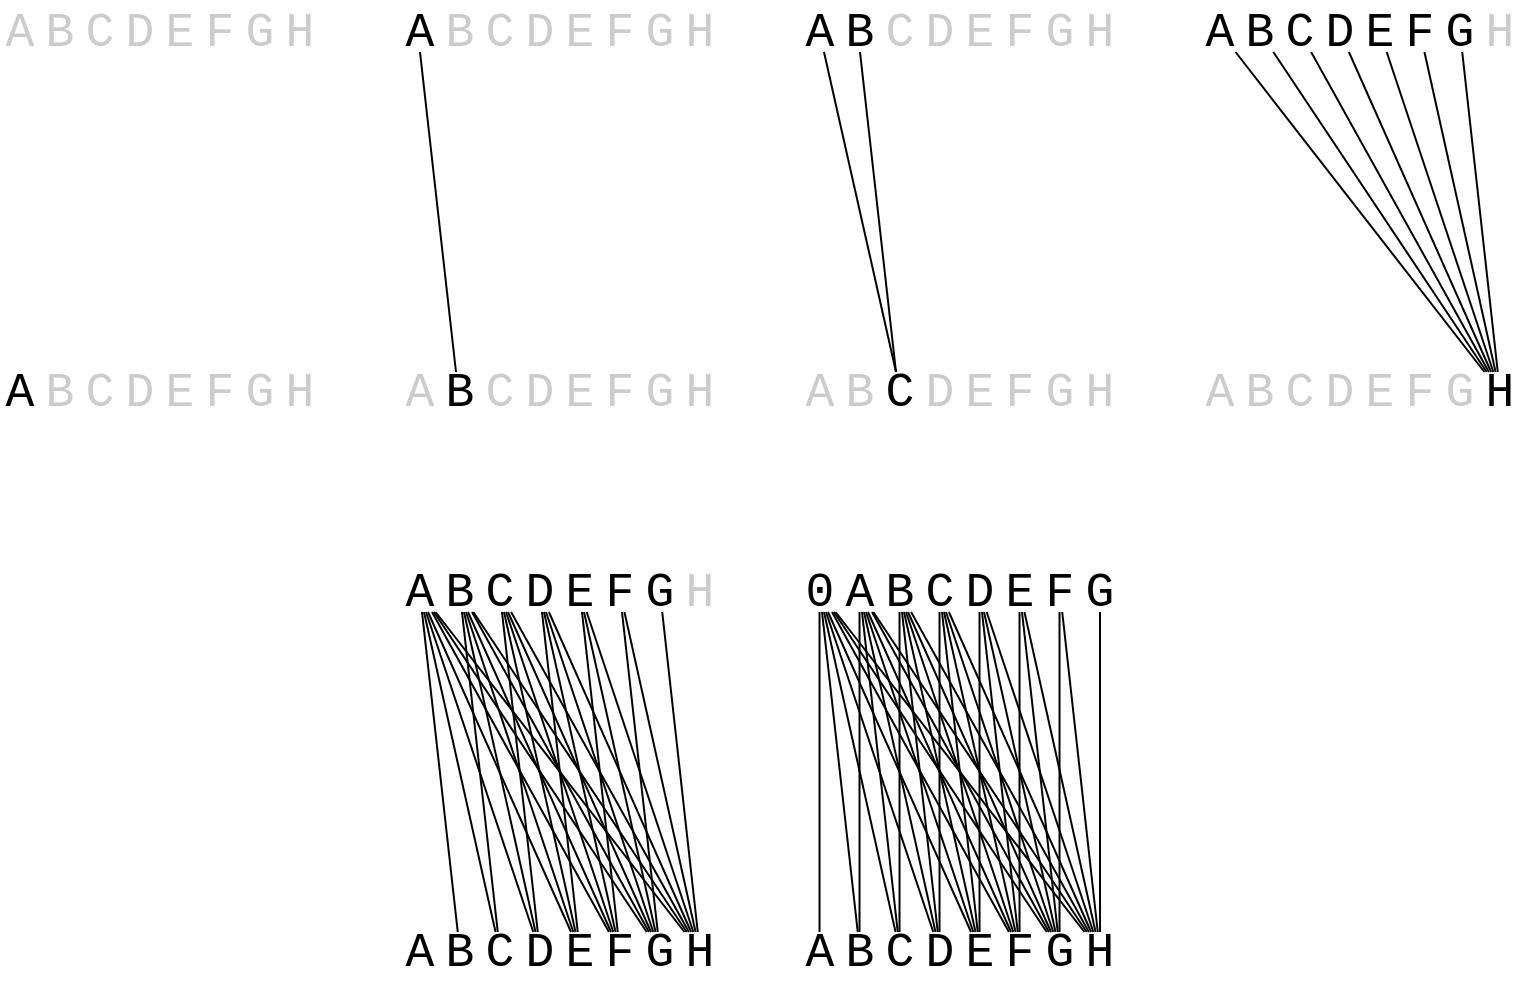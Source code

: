 <mxfile version="24.7.17">
  <diagram name="Page-1" id="Sy20OAdEgAqGfPOiga1-">
    <mxGraphModel dx="1434" dy="907" grid="1" gridSize="10" guides="1" tooltips="1" connect="1" arrows="1" fold="1" page="1" pageScale="1" pageWidth="1600" pageHeight="900" math="0" shadow="0">
      <root>
        <mxCell id="0" />
        <mxCell id="1" parent="0" />
        <mxCell id="b-crDoFuaYlc3iiSwqN1-9" value="" style="edgeStyle=none;orthogonalLoop=1;jettySize=auto;html=1;rounded=0;endArrow=none;endFill=0;fontSize=24;" parent="1" source="b-crDoFuaYlc3iiSwqN1-18" target="b-crDoFuaYlc3iiSwqN1-17" edge="1">
          <mxGeometry width="80" relative="1" as="geometry">
            <mxPoint x="460" y="480" as="sourcePoint" />
            <mxPoint x="440" y="440" as="targetPoint" />
            <Array as="points" />
          </mxGeometry>
        </mxCell>
        <mxCell id="b-crDoFuaYlc3iiSwqN1-10" value="" style="edgeStyle=none;orthogonalLoop=1;jettySize=auto;html=1;rounded=0;endArrow=none;endFill=0;fontSize=24;" parent="1" source="b-crDoFuaYlc3iiSwqN1-18" target="b-crDoFuaYlc3iiSwqN1-19" edge="1">
          <mxGeometry width="80" relative="1" as="geometry">
            <mxPoint x="460" y="480" as="sourcePoint" />
            <mxPoint x="420" y="440" as="targetPoint" />
            <Array as="points" />
          </mxGeometry>
        </mxCell>
        <mxCell id="b-crDoFuaYlc3iiSwqN1-11" value="" style="edgeStyle=none;orthogonalLoop=1;jettySize=auto;html=1;rounded=0;endArrow=none;endFill=0;fontSize=24;" parent="1" source="b-crDoFuaYlc3iiSwqN1-18" target="b-crDoFuaYlc3iiSwqN1-20" edge="1">
          <mxGeometry width="80" relative="1" as="geometry">
            <mxPoint x="460" y="480" as="sourcePoint" />
            <mxPoint x="400" y="440" as="targetPoint" />
            <Array as="points" />
          </mxGeometry>
        </mxCell>
        <mxCell id="b-crDoFuaYlc3iiSwqN1-12" value="" style="edgeStyle=none;orthogonalLoop=1;jettySize=auto;html=1;rounded=0;endArrow=none;endFill=0;fontSize=24;" parent="1" source="b-crDoFuaYlc3iiSwqN1-18" target="b-crDoFuaYlc3iiSwqN1-21" edge="1">
          <mxGeometry width="80" relative="1" as="geometry">
            <mxPoint x="460" y="480" as="sourcePoint" />
            <mxPoint x="380" y="440" as="targetPoint" />
            <Array as="points" />
          </mxGeometry>
        </mxCell>
        <mxCell id="b-crDoFuaYlc3iiSwqN1-13" value="" style="edgeStyle=none;orthogonalLoop=1;jettySize=auto;html=1;rounded=0;endArrow=none;endFill=0;fontSize=24;" parent="1" source="b-crDoFuaYlc3iiSwqN1-18" target="b-crDoFuaYlc3iiSwqN1-22" edge="1">
          <mxGeometry width="80" relative="1" as="geometry">
            <mxPoint x="460" y="480" as="sourcePoint" />
            <mxPoint x="360" y="440" as="targetPoint" />
            <Array as="points" />
          </mxGeometry>
        </mxCell>
        <mxCell id="b-crDoFuaYlc3iiSwqN1-14" value="" style="edgeStyle=none;orthogonalLoop=1;jettySize=auto;html=1;rounded=0;endArrow=none;endFill=0;fontSize=24;" parent="1" source="b-crDoFuaYlc3iiSwqN1-18" target="b-crDoFuaYlc3iiSwqN1-23" edge="1">
          <mxGeometry width="80" relative="1" as="geometry">
            <mxPoint x="460" y="480" as="sourcePoint" />
            <mxPoint x="340" y="440" as="targetPoint" />
            <Array as="points" />
          </mxGeometry>
        </mxCell>
        <mxCell id="b-crDoFuaYlc3iiSwqN1-15" value="" style="edgeStyle=none;orthogonalLoop=1;jettySize=auto;html=1;rounded=0;endArrow=none;endFill=0;fontSize=24;" parent="1" source="b-crDoFuaYlc3iiSwqN1-18" target="b-crDoFuaYlc3iiSwqN1-24" edge="1">
          <mxGeometry width="80" relative="1" as="geometry">
            <mxPoint x="460" y="480" as="sourcePoint" />
            <mxPoint x="320" y="440" as="targetPoint" />
            <Array as="points" />
          </mxGeometry>
        </mxCell>
        <mxCell id="b-crDoFuaYlc3iiSwqN1-17" value="&lt;font style=&quot;font-size: 24px;&quot; face=&quot;Courier New&quot;&gt;G&lt;/font&gt;" style="text;strokeColor=none;align=center;fillColor=none;html=1;verticalAlign=middle;whiteSpace=wrap;rounded=0;fontSize=24;" parent="1" vertex="1">
          <mxGeometry x="440" y="380" width="20" height="20" as="geometry" />
        </mxCell>
        <mxCell id="b-crDoFuaYlc3iiSwqN1-18" value="&lt;font style=&quot;font-size: 24px;&quot; face=&quot;Courier New&quot;&gt;H&lt;/font&gt;" style="text;strokeColor=none;align=center;fillColor=none;html=1;verticalAlign=middle;whiteSpace=wrap;rounded=0;fontSize=24;" parent="1" vertex="1">
          <mxGeometry x="460" y="560" width="20" height="20" as="geometry" />
        </mxCell>
        <mxCell id="b-crDoFuaYlc3iiSwqN1-19" value="&lt;font style=&quot;font-size: 24px;&quot; face=&quot;Courier New&quot;&gt;F&lt;/font&gt;" style="text;strokeColor=none;align=center;fillColor=none;html=1;verticalAlign=middle;whiteSpace=wrap;rounded=0;fontSize=24;" parent="1" vertex="1">
          <mxGeometry x="420" y="380" width="20" height="20" as="geometry" />
        </mxCell>
        <mxCell id="b-crDoFuaYlc3iiSwqN1-20" value="&lt;font style=&quot;font-size: 24px;&quot; face=&quot;Courier New&quot;&gt;E&lt;/font&gt;" style="text;strokeColor=none;align=center;fillColor=none;html=1;verticalAlign=middle;whiteSpace=wrap;rounded=0;fontSize=24;" parent="1" vertex="1">
          <mxGeometry x="400" y="380" width="20" height="20" as="geometry" />
        </mxCell>
        <mxCell id="b-crDoFuaYlc3iiSwqN1-21" value="&lt;font style=&quot;font-size: 24px;&quot; face=&quot;Courier New&quot;&gt;D&lt;/font&gt;" style="text;strokeColor=none;align=center;fillColor=none;html=1;verticalAlign=middle;whiteSpace=wrap;rounded=0;fontSize=24;" parent="1" vertex="1">
          <mxGeometry x="380" y="380" width="20" height="20" as="geometry" />
        </mxCell>
        <mxCell id="b-crDoFuaYlc3iiSwqN1-22" value="&lt;font style=&quot;font-size: 24px;&quot; face=&quot;Courier New&quot;&gt;C&lt;/font&gt;" style="text;strokeColor=none;align=center;fillColor=none;html=1;verticalAlign=middle;whiteSpace=wrap;rounded=0;fontSize=24;" parent="1" vertex="1">
          <mxGeometry x="360" y="380" width="20" height="20" as="geometry" />
        </mxCell>
        <mxCell id="b-crDoFuaYlc3iiSwqN1-23" value="&lt;font style=&quot;font-size: 24px;&quot; face=&quot;Courier New&quot;&gt;B&lt;/font&gt;" style="text;strokeColor=none;align=center;fillColor=none;html=1;verticalAlign=middle;whiteSpace=wrap;rounded=0;fontSize=24;" parent="1" vertex="1">
          <mxGeometry x="340" y="380" width="20" height="20" as="geometry" />
        </mxCell>
        <mxCell id="b-crDoFuaYlc3iiSwqN1-24" value="&lt;font style=&quot;font-size: 24px;&quot; face=&quot;Courier New&quot;&gt;A&lt;/font&gt;" style="text;strokeColor=none;align=center;fillColor=none;html=1;verticalAlign=middle;whiteSpace=wrap;rounded=0;fontSize=24;" parent="1" vertex="1">
          <mxGeometry x="320" y="380" width="20" height="20" as="geometry" />
        </mxCell>
        <mxCell id="b-crDoFuaYlc3iiSwqN1-27" value="" style="edgeStyle=none;orthogonalLoop=1;jettySize=auto;html=1;rounded=0;endArrow=none;endFill=0;fontSize=24;" parent="1" source="b-crDoFuaYlc3iiSwqN1-35" edge="1">
          <mxGeometry width="80" relative="1" as="geometry">
            <mxPoint x="440" y="480" as="sourcePoint" />
            <mxPoint x="431" y="400" as="targetPoint" />
            <Array as="points" />
          </mxGeometry>
        </mxCell>
        <mxCell id="b-crDoFuaYlc3iiSwqN1-28" value="" style="edgeStyle=none;orthogonalLoop=1;jettySize=auto;html=1;rounded=0;endArrow=none;endFill=0;fontSize=24;" parent="1" source="b-crDoFuaYlc3iiSwqN1-35" edge="1">
          <mxGeometry width="80" relative="1" as="geometry">
            <mxPoint x="440" y="480" as="sourcePoint" />
            <mxPoint x="412" y="400" as="targetPoint" />
            <Array as="points" />
          </mxGeometry>
        </mxCell>
        <mxCell id="b-crDoFuaYlc3iiSwqN1-29" value="" style="edgeStyle=none;orthogonalLoop=1;jettySize=auto;html=1;rounded=0;endArrow=none;endFill=0;fontSize=24;" parent="1" source="b-crDoFuaYlc3iiSwqN1-35" edge="1">
          <mxGeometry width="80" relative="1" as="geometry">
            <mxPoint x="440" y="480" as="sourcePoint" />
            <mxPoint x="393" y="400" as="targetPoint" />
            <Array as="points" />
          </mxGeometry>
        </mxCell>
        <mxCell id="b-crDoFuaYlc3iiSwqN1-30" value="" style="edgeStyle=none;orthogonalLoop=1;jettySize=auto;html=1;rounded=0;endArrow=none;endFill=0;fontSize=24;" parent="1" source="b-crDoFuaYlc3iiSwqN1-35" edge="1">
          <mxGeometry width="80" relative="1" as="geometry">
            <mxPoint x="440" y="480" as="sourcePoint" />
            <mxPoint x="374" y="400" as="targetPoint" />
            <Array as="points" />
          </mxGeometry>
        </mxCell>
        <mxCell id="b-crDoFuaYlc3iiSwqN1-31" value="" style="edgeStyle=none;orthogonalLoop=1;jettySize=auto;html=1;rounded=0;endArrow=none;endFill=0;fontSize=24;" parent="1" source="b-crDoFuaYlc3iiSwqN1-35" edge="1">
          <mxGeometry width="80" relative="1" as="geometry">
            <mxPoint x="440" y="480" as="sourcePoint" />
            <mxPoint x="356" y="400" as="targetPoint" />
            <Array as="points" />
          </mxGeometry>
        </mxCell>
        <mxCell id="b-crDoFuaYlc3iiSwqN1-32" value="" style="edgeStyle=none;orthogonalLoop=1;jettySize=auto;html=1;rounded=0;endArrow=none;endFill=0;fontSize=24;" parent="1" source="b-crDoFuaYlc3iiSwqN1-35" edge="1">
          <mxGeometry width="80" relative="1" as="geometry">
            <mxPoint x="440" y="480" as="sourcePoint" />
            <mxPoint x="337" y="400" as="targetPoint" />
            <Array as="points" />
          </mxGeometry>
        </mxCell>
        <mxCell id="b-crDoFuaYlc3iiSwqN1-35" value="&lt;font style=&quot;font-size: 24px;&quot; face=&quot;Courier New&quot;&gt;G&lt;/font&gt;" style="text;strokeColor=none;align=center;fillColor=none;html=1;verticalAlign=middle;whiteSpace=wrap;rounded=0;fontSize=24;" parent="1" vertex="1">
          <mxGeometry x="440" y="560" width="20" height="20" as="geometry" />
        </mxCell>
        <mxCell id="b-crDoFuaYlc3iiSwqN1-36" value="" style="edgeStyle=none;orthogonalLoop=1;jettySize=auto;html=1;rounded=0;endArrow=none;endFill=0;fontSize=24;" parent="1" source="b-crDoFuaYlc3iiSwqN1-44" edge="1">
          <mxGeometry width="80" relative="1" as="geometry">
            <mxPoint x="420" y="480" as="sourcePoint" />
            <mxPoint x="411" y="400" as="targetPoint" />
            <Array as="points" />
          </mxGeometry>
        </mxCell>
        <mxCell id="b-crDoFuaYlc3iiSwqN1-37" value="" style="edgeStyle=none;orthogonalLoop=1;jettySize=auto;html=1;rounded=0;endArrow=none;endFill=0;fontSize=24;" parent="1" source="b-crDoFuaYlc3iiSwqN1-44" edge="1">
          <mxGeometry width="80" relative="1" as="geometry">
            <mxPoint x="420" y="480" as="sourcePoint" />
            <mxPoint x="392" y="400" as="targetPoint" />
            <Array as="points" />
          </mxGeometry>
        </mxCell>
        <mxCell id="b-crDoFuaYlc3iiSwqN1-38" value="" style="edgeStyle=none;orthogonalLoop=1;jettySize=auto;html=1;rounded=0;endArrow=none;endFill=0;fontSize=24;" parent="1" source="b-crDoFuaYlc3iiSwqN1-44" edge="1">
          <mxGeometry width="80" relative="1" as="geometry">
            <mxPoint x="420" y="480" as="sourcePoint" />
            <mxPoint x="373" y="400" as="targetPoint" />
            <Array as="points" />
          </mxGeometry>
        </mxCell>
        <mxCell id="b-crDoFuaYlc3iiSwqN1-39" value="" style="edgeStyle=none;orthogonalLoop=1;jettySize=auto;html=1;rounded=0;endArrow=none;endFill=0;fontSize=24;" parent="1" source="b-crDoFuaYlc3iiSwqN1-44" edge="1">
          <mxGeometry width="80" relative="1" as="geometry">
            <mxPoint x="420" y="480" as="sourcePoint" />
            <mxPoint x="354" y="400" as="targetPoint" />
            <Array as="points" />
          </mxGeometry>
        </mxCell>
        <mxCell id="b-crDoFuaYlc3iiSwqN1-40" value="" style="edgeStyle=none;orthogonalLoop=1;jettySize=auto;html=1;rounded=0;endArrow=none;endFill=0;fontSize=24;" parent="1" source="b-crDoFuaYlc3iiSwqN1-44" edge="1">
          <mxGeometry width="80" relative="1" as="geometry">
            <mxPoint x="420" y="480" as="sourcePoint" />
            <mxPoint x="336" y="400" as="targetPoint" />
            <Array as="points" />
          </mxGeometry>
        </mxCell>
        <mxCell id="b-crDoFuaYlc3iiSwqN1-44" value="&lt;font style=&quot;font-size: 24px;&quot; face=&quot;Courier New&quot;&gt;F&lt;/font&gt;" style="text;strokeColor=none;align=center;fillColor=none;html=1;verticalAlign=middle;whiteSpace=wrap;rounded=0;fontSize=24;" parent="1" vertex="1">
          <mxGeometry x="420" y="560" width="20" height="20" as="geometry" />
        </mxCell>
        <mxCell id="b-crDoFuaYlc3iiSwqN1-45" value="" style="edgeStyle=none;orthogonalLoop=1;jettySize=auto;html=1;rounded=0;endArrow=none;endFill=0;fontSize=24;" parent="1" source="b-crDoFuaYlc3iiSwqN1-53" edge="1">
          <mxGeometry width="80" relative="1" as="geometry">
            <mxPoint x="400" y="480" as="sourcePoint" />
            <mxPoint x="391" y="400" as="targetPoint" />
            <Array as="points" />
          </mxGeometry>
        </mxCell>
        <mxCell id="b-crDoFuaYlc3iiSwqN1-46" value="" style="edgeStyle=none;orthogonalLoop=1;jettySize=auto;html=1;rounded=0;endArrow=none;endFill=0;fontSize=24;" parent="1" source="b-crDoFuaYlc3iiSwqN1-53" edge="1">
          <mxGeometry width="80" relative="1" as="geometry">
            <mxPoint x="400" y="480" as="sourcePoint" />
            <mxPoint x="372" y="400" as="targetPoint" />
            <Array as="points" />
          </mxGeometry>
        </mxCell>
        <mxCell id="b-crDoFuaYlc3iiSwqN1-47" value="" style="edgeStyle=none;orthogonalLoop=1;jettySize=auto;html=1;rounded=0;endArrow=none;endFill=0;fontSize=24;" parent="1" source="b-crDoFuaYlc3iiSwqN1-53" edge="1">
          <mxGeometry width="80" relative="1" as="geometry">
            <mxPoint x="400" y="480" as="sourcePoint" />
            <mxPoint x="353" y="400" as="targetPoint" />
            <Array as="points" />
          </mxGeometry>
        </mxCell>
        <mxCell id="b-crDoFuaYlc3iiSwqN1-48" value="" style="edgeStyle=none;orthogonalLoop=1;jettySize=auto;html=1;rounded=0;endArrow=none;endFill=0;fontSize=24;" parent="1" source="b-crDoFuaYlc3iiSwqN1-53" edge="1">
          <mxGeometry width="80" relative="1" as="geometry">
            <mxPoint x="400" y="480" as="sourcePoint" />
            <mxPoint x="334" y="400" as="targetPoint" />
            <Array as="points" />
          </mxGeometry>
        </mxCell>
        <mxCell id="b-crDoFuaYlc3iiSwqN1-53" value="&lt;font style=&quot;font-size: 24px;&quot; face=&quot;Courier New&quot;&gt;E&lt;/font&gt;" style="text;strokeColor=none;align=center;fillColor=none;html=1;verticalAlign=middle;whiteSpace=wrap;rounded=0;fontSize=24;" parent="1" vertex="1">
          <mxGeometry x="400" y="560" width="20" height="20" as="geometry" />
        </mxCell>
        <mxCell id="b-crDoFuaYlc3iiSwqN1-54" value="&lt;font face=&quot;Courier New&quot; style=&quot;font-size: 24px;&quot;&gt;H&lt;/font&gt;" style="text;strokeColor=none;align=center;fillColor=none;html=1;verticalAlign=middle;whiteSpace=wrap;rounded=0;fontSize=24;fontColor=#CCCCCC;" parent="1" vertex="1">
          <mxGeometry x="460" y="380" width="20" height="20" as="geometry" />
        </mxCell>
        <mxCell id="b-crDoFuaYlc3iiSwqN1-56" value="" style="edgeStyle=none;orthogonalLoop=1;jettySize=auto;html=1;rounded=0;endArrow=none;endFill=0;fontSize=24;" parent="1" source="b-crDoFuaYlc3iiSwqN1-64" edge="1">
          <mxGeometry width="80" relative="1" as="geometry">
            <mxPoint x="380" y="480" as="sourcePoint" />
            <mxPoint x="371" y="400" as="targetPoint" />
            <Array as="points" />
          </mxGeometry>
        </mxCell>
        <mxCell id="b-crDoFuaYlc3iiSwqN1-57" value="" style="edgeStyle=none;orthogonalLoop=1;jettySize=auto;html=1;rounded=0;endArrow=none;endFill=0;fontSize=24;" parent="1" source="b-crDoFuaYlc3iiSwqN1-64" edge="1">
          <mxGeometry width="80" relative="1" as="geometry">
            <mxPoint x="380" y="480" as="sourcePoint" />
            <mxPoint x="352" y="400" as="targetPoint" />
            <Array as="points" />
          </mxGeometry>
        </mxCell>
        <mxCell id="b-crDoFuaYlc3iiSwqN1-58" value="" style="edgeStyle=none;orthogonalLoop=1;jettySize=auto;html=1;rounded=0;endArrow=none;endFill=0;fontSize=24;" parent="1" source="b-crDoFuaYlc3iiSwqN1-64" edge="1">
          <mxGeometry width="80" relative="1" as="geometry">
            <mxPoint x="380" y="480" as="sourcePoint" />
            <mxPoint x="333" y="400" as="targetPoint" />
            <Array as="points" />
          </mxGeometry>
        </mxCell>
        <mxCell id="b-crDoFuaYlc3iiSwqN1-64" value="&lt;font style=&quot;font-size: 24px;&quot; face=&quot;Courier New&quot;&gt;D&lt;/font&gt;" style="text;strokeColor=none;align=center;fillColor=none;html=1;verticalAlign=middle;whiteSpace=wrap;rounded=0;fontSize=24;" parent="1" vertex="1">
          <mxGeometry x="380" y="560" width="20" height="20" as="geometry" />
        </mxCell>
        <mxCell id="b-crDoFuaYlc3iiSwqN1-65" value="" style="edgeStyle=none;orthogonalLoop=1;jettySize=auto;html=1;rounded=0;endArrow=none;endFill=0;fontSize=24;" parent="1" source="b-crDoFuaYlc3iiSwqN1-73" edge="1">
          <mxGeometry width="80" relative="1" as="geometry">
            <mxPoint x="360" y="480" as="sourcePoint" />
            <mxPoint x="351" y="400" as="targetPoint" />
            <Array as="points" />
          </mxGeometry>
        </mxCell>
        <mxCell id="b-crDoFuaYlc3iiSwqN1-66" value="" style="edgeStyle=none;orthogonalLoop=1;jettySize=auto;html=1;rounded=0;endArrow=none;endFill=0;fontSize=24;" parent="1" source="b-crDoFuaYlc3iiSwqN1-73" edge="1">
          <mxGeometry width="80" relative="1" as="geometry">
            <mxPoint x="360" y="480" as="sourcePoint" />
            <mxPoint x="332" y="400" as="targetPoint" />
            <Array as="points" />
          </mxGeometry>
        </mxCell>
        <mxCell id="b-crDoFuaYlc3iiSwqN1-73" value="&lt;font style=&quot;font-size: 24px;&quot; face=&quot;Courier New&quot;&gt;C&lt;/font&gt;" style="text;strokeColor=none;align=center;fillColor=none;html=1;verticalAlign=middle;whiteSpace=wrap;rounded=0;fontSize=24;" parent="1" vertex="1">
          <mxGeometry x="360" y="560" width="20" height="20" as="geometry" />
        </mxCell>
        <mxCell id="b-crDoFuaYlc3iiSwqN1-74" value="" style="edgeStyle=none;orthogonalLoop=1;jettySize=auto;html=1;rounded=0;endArrow=none;endFill=0;fontSize=24;" parent="1" source="b-crDoFuaYlc3iiSwqN1-82" edge="1">
          <mxGeometry width="80" relative="1" as="geometry">
            <mxPoint x="340" y="480" as="sourcePoint" />
            <mxPoint x="331" y="400" as="targetPoint" />
            <Array as="points" />
          </mxGeometry>
        </mxCell>
        <mxCell id="b-crDoFuaYlc3iiSwqN1-82" value="&lt;font style=&quot;font-size: 24px;&quot; face=&quot;Courier New&quot;&gt;B&lt;/font&gt;" style="text;strokeColor=none;align=center;fillColor=none;html=1;verticalAlign=middle;whiteSpace=wrap;rounded=0;fontSize=24;" parent="1" vertex="1">
          <mxGeometry x="340" y="560" width="20" height="20" as="geometry" />
        </mxCell>
        <mxCell id="b-crDoFuaYlc3iiSwqN1-91" value="&lt;font style=&quot;font-size: 24px;&quot; face=&quot;Courier New&quot;&gt;A&lt;/font&gt;" style="text;strokeColor=none;align=center;fillColor=none;html=1;verticalAlign=middle;whiteSpace=wrap;rounded=0;fontSize=24;" parent="1" vertex="1">
          <mxGeometry x="320" y="560" width="20" height="20" as="geometry" />
        </mxCell>
        <mxCell id="b-crDoFuaYlc3iiSwqN1-100" value="&lt;font style=&quot;font-size: 24px;&quot; face=&quot;Courier New&quot;&gt;G&lt;/font&gt;" style="text;strokeColor=none;align=center;fillColor=none;html=1;verticalAlign=middle;whiteSpace=wrap;rounded=0;fontSize=24;fontColor=#CCCCCC;" parent="1" vertex="1">
          <mxGeometry x="240" y="100" width="20" height="20" as="geometry" />
        </mxCell>
        <mxCell id="b-crDoFuaYlc3iiSwqN1-101" value="&lt;font style=&quot;font-size: 24px;&quot; face=&quot;Courier New&quot;&gt;H&lt;/font&gt;" style="text;strokeColor=none;align=center;fillColor=none;html=1;verticalAlign=middle;whiteSpace=wrap;rounded=0;fontSize=24;fontColor=#CCCCCC;" parent="1" vertex="1">
          <mxGeometry x="260" y="280" width="20" height="20" as="geometry" />
        </mxCell>
        <mxCell id="b-crDoFuaYlc3iiSwqN1-102" value="&lt;font style=&quot;font-size: 24px;&quot; face=&quot;Courier New&quot;&gt;F&lt;/font&gt;" style="text;strokeColor=none;align=center;fillColor=none;html=1;verticalAlign=middle;whiteSpace=wrap;rounded=0;fontSize=24;fontColor=#CCCCCC;" parent="1" vertex="1">
          <mxGeometry x="220" y="100" width="20" height="20" as="geometry" />
        </mxCell>
        <mxCell id="b-crDoFuaYlc3iiSwqN1-103" value="&lt;font style=&quot;font-size: 24px;&quot; face=&quot;Courier New&quot;&gt;E&lt;/font&gt;" style="text;strokeColor=none;align=center;fillColor=none;html=1;verticalAlign=middle;whiteSpace=wrap;rounded=0;fontSize=24;fontColor=#CCCCCC;" parent="1" vertex="1">
          <mxGeometry x="200" y="100" width="20" height="20" as="geometry" />
        </mxCell>
        <mxCell id="b-crDoFuaYlc3iiSwqN1-104" value="&lt;font style=&quot;font-size: 24px;&quot; face=&quot;Courier New&quot;&gt;D&lt;/font&gt;" style="text;strokeColor=none;align=center;fillColor=none;html=1;verticalAlign=middle;whiteSpace=wrap;rounded=0;fontSize=24;fontColor=#CCCCCC;" parent="1" vertex="1">
          <mxGeometry x="180" y="100" width="20" height="20" as="geometry" />
        </mxCell>
        <mxCell id="b-crDoFuaYlc3iiSwqN1-105" value="&lt;font style=&quot;font-size: 24px;&quot; face=&quot;Courier New&quot;&gt;C&lt;/font&gt;" style="text;strokeColor=none;align=center;fillColor=none;html=1;verticalAlign=middle;whiteSpace=wrap;rounded=0;fontSize=24;fontColor=#CCCCCC;" parent="1" vertex="1">
          <mxGeometry x="160" y="100" width="20" height="20" as="geometry" />
        </mxCell>
        <mxCell id="b-crDoFuaYlc3iiSwqN1-106" value="&lt;font style=&quot;font-size: 24px;&quot; face=&quot;Courier New&quot;&gt;B&lt;/font&gt;" style="text;strokeColor=none;align=center;fillColor=none;html=1;verticalAlign=middle;whiteSpace=wrap;rounded=0;fontSize=24;fontColor=#CCCCCC;" parent="1" vertex="1">
          <mxGeometry x="140" y="100" width="20" height="20" as="geometry" />
        </mxCell>
        <mxCell id="b-crDoFuaYlc3iiSwqN1-107" value="&lt;font style=&quot;font-size: 24px;&quot; face=&quot;Courier New&quot;&gt;A&lt;/font&gt;" style="text;strokeColor=none;align=center;fillColor=none;html=1;verticalAlign=middle;whiteSpace=wrap;rounded=0;fontSize=24;fontColor=#CCCCCC;" parent="1" vertex="1">
          <mxGeometry x="120" y="100" width="20" height="20" as="geometry" />
        </mxCell>
        <mxCell id="b-crDoFuaYlc3iiSwqN1-114" value="&lt;font face=&quot;Courier New&quot; style=&quot;font-size: 24px;&quot;&gt;G&lt;/font&gt;" style="text;strokeColor=none;align=center;fillColor=none;html=1;verticalAlign=middle;whiteSpace=wrap;rounded=0;fontSize=24;fontColor=#CCCCCC;" parent="1" vertex="1">
          <mxGeometry x="240" y="280" width="20" height="20" as="geometry" />
        </mxCell>
        <mxCell id="b-crDoFuaYlc3iiSwqN1-120" value="&lt;font face=&quot;Courier New&quot; style=&quot;font-size: 24px;&quot;&gt;F&lt;/font&gt;" style="text;strokeColor=none;align=center;fillColor=none;html=1;verticalAlign=middle;whiteSpace=wrap;rounded=0;fontSize=24;fontColor=#CCCCCC;" parent="1" vertex="1">
          <mxGeometry x="220" y="280" width="20" height="20" as="geometry" />
        </mxCell>
        <mxCell id="b-crDoFuaYlc3iiSwqN1-125" value="&lt;font face=&quot;Courier New&quot; style=&quot;font-size: 24px;&quot;&gt;E&lt;/font&gt;" style="text;strokeColor=none;align=center;fillColor=none;html=1;verticalAlign=middle;whiteSpace=wrap;rounded=0;fontSize=24;fontColor=#CCCCCC;" parent="1" vertex="1">
          <mxGeometry x="200" y="280" width="20" height="20" as="geometry" />
        </mxCell>
        <mxCell id="b-crDoFuaYlc3iiSwqN1-126" value="&lt;font face=&quot;Courier New&quot; style=&quot;font-size: 24px;&quot;&gt;H&lt;/font&gt;" style="text;strokeColor=none;align=center;fillColor=none;html=1;verticalAlign=middle;whiteSpace=wrap;rounded=0;fontSize=24;fontColor=#CCCCCC;" parent="1" vertex="1">
          <mxGeometry x="260" y="100" width="20" height="20" as="geometry" />
        </mxCell>
        <mxCell id="b-crDoFuaYlc3iiSwqN1-130" value="&lt;font face=&quot;Courier New&quot; style=&quot;font-size: 24px;&quot;&gt;D&lt;/font&gt;" style="text;strokeColor=none;align=center;fillColor=none;html=1;verticalAlign=middle;whiteSpace=wrap;rounded=0;fontSize=24;fontColor=#CCCCCC;" parent="1" vertex="1">
          <mxGeometry x="180" y="280" width="20" height="20" as="geometry" />
        </mxCell>
        <mxCell id="b-crDoFuaYlc3iiSwqN1-133" value="&lt;font face=&quot;Courier New&quot; style=&quot;font-size: 24px;&quot;&gt;C&lt;/font&gt;" style="text;strokeColor=none;align=center;fillColor=none;html=1;verticalAlign=middle;whiteSpace=wrap;rounded=0;fontSize=24;fontColor=#CCCCCC;" parent="1" vertex="1">
          <mxGeometry x="160" y="280" width="20" height="20" as="geometry" />
        </mxCell>
        <mxCell id="b-crDoFuaYlc3iiSwqN1-135" value="&lt;font face=&quot;Courier New&quot; style=&quot;font-size: 24px;&quot;&gt;B&lt;/font&gt;" style="text;strokeColor=none;align=center;fillColor=none;html=1;verticalAlign=middle;whiteSpace=wrap;rounded=0;fontSize=24;fontColor=#CCCCCC;" parent="1" vertex="1">
          <mxGeometry x="140" y="280" width="20" height="20" as="geometry" />
        </mxCell>
        <mxCell id="b-crDoFuaYlc3iiSwqN1-136" value="&lt;font style=&quot;font-size: 24px;&quot; face=&quot;Courier New&quot;&gt;A&lt;/font&gt;" style="text;strokeColor=none;align=center;fillColor=none;html=1;verticalAlign=middle;whiteSpace=wrap;rounded=0;fontSize=24;fontColor=default;" parent="1" vertex="1">
          <mxGeometry x="120" y="280" width="20" height="20" as="geometry" />
        </mxCell>
        <mxCell id="b-crDoFuaYlc3iiSwqN1-137" value="" style="edgeStyle=none;orthogonalLoop=1;jettySize=auto;html=1;rounded=0;endArrow=none;endFill=0;fontSize=24;" parent="1" source="b-crDoFuaYlc3iiSwqN1-145" target="b-crDoFuaYlc3iiSwqN1-144" edge="1">
          <mxGeometry width="80" relative="1" as="geometry">
            <mxPoint x="860" y="200" as="sourcePoint" />
            <mxPoint x="840" y="160" as="targetPoint" />
            <Array as="points" />
          </mxGeometry>
        </mxCell>
        <mxCell id="b-crDoFuaYlc3iiSwqN1-138" value="" style="edgeStyle=none;orthogonalLoop=1;jettySize=auto;html=1;rounded=0;endArrow=none;endFill=0;fontSize=24;" parent="1" source="b-crDoFuaYlc3iiSwqN1-145" target="b-crDoFuaYlc3iiSwqN1-146" edge="1">
          <mxGeometry width="80" relative="1" as="geometry">
            <mxPoint x="860" y="200" as="sourcePoint" />
            <mxPoint x="820" y="160" as="targetPoint" />
            <Array as="points" />
          </mxGeometry>
        </mxCell>
        <mxCell id="b-crDoFuaYlc3iiSwqN1-139" value="" style="edgeStyle=none;orthogonalLoop=1;jettySize=auto;html=1;rounded=0;endArrow=none;endFill=0;fontSize=24;" parent="1" source="b-crDoFuaYlc3iiSwqN1-145" target="b-crDoFuaYlc3iiSwqN1-147" edge="1">
          <mxGeometry width="80" relative="1" as="geometry">
            <mxPoint x="860" y="200" as="sourcePoint" />
            <mxPoint x="800" y="160" as="targetPoint" />
            <Array as="points" />
          </mxGeometry>
        </mxCell>
        <mxCell id="b-crDoFuaYlc3iiSwqN1-140" value="" style="edgeStyle=none;orthogonalLoop=1;jettySize=auto;html=1;rounded=0;endArrow=none;endFill=0;fontSize=24;" parent="1" source="b-crDoFuaYlc3iiSwqN1-145" target="b-crDoFuaYlc3iiSwqN1-148" edge="1">
          <mxGeometry width="80" relative="1" as="geometry">
            <mxPoint x="860" y="200" as="sourcePoint" />
            <mxPoint x="780" y="160" as="targetPoint" />
            <Array as="points" />
          </mxGeometry>
        </mxCell>
        <mxCell id="b-crDoFuaYlc3iiSwqN1-141" value="" style="edgeStyle=none;orthogonalLoop=1;jettySize=auto;html=1;rounded=0;endArrow=none;endFill=0;fontSize=24;" parent="1" source="b-crDoFuaYlc3iiSwqN1-145" target="b-crDoFuaYlc3iiSwqN1-149" edge="1">
          <mxGeometry width="80" relative="1" as="geometry">
            <mxPoint x="860" y="200" as="sourcePoint" />
            <mxPoint x="760" y="160" as="targetPoint" />
            <Array as="points" />
          </mxGeometry>
        </mxCell>
        <mxCell id="b-crDoFuaYlc3iiSwqN1-142" value="" style="edgeStyle=none;orthogonalLoop=1;jettySize=auto;html=1;rounded=0;endArrow=none;endFill=0;fontSize=24;" parent="1" source="b-crDoFuaYlc3iiSwqN1-145" target="b-crDoFuaYlc3iiSwqN1-150" edge="1">
          <mxGeometry width="80" relative="1" as="geometry">
            <mxPoint x="860" y="200" as="sourcePoint" />
            <mxPoint x="740" y="160" as="targetPoint" />
            <Array as="points" />
          </mxGeometry>
        </mxCell>
        <mxCell id="b-crDoFuaYlc3iiSwqN1-143" value="" style="edgeStyle=none;orthogonalLoop=1;jettySize=auto;html=1;rounded=0;endArrow=none;endFill=0;fontSize=24;" parent="1" source="b-crDoFuaYlc3iiSwqN1-145" target="b-crDoFuaYlc3iiSwqN1-151" edge="1">
          <mxGeometry width="80" relative="1" as="geometry">
            <mxPoint x="860" y="200" as="sourcePoint" />
            <mxPoint x="720" y="160" as="targetPoint" />
            <Array as="points" />
          </mxGeometry>
        </mxCell>
        <mxCell id="b-crDoFuaYlc3iiSwqN1-144" value="&lt;font style=&quot;font-size: 24px;&quot; face=&quot;Courier New&quot;&gt;G&lt;/font&gt;" style="text;strokeColor=none;align=center;fillColor=none;html=1;verticalAlign=middle;whiteSpace=wrap;rounded=0;fontSize=24;" parent="1" vertex="1">
          <mxGeometry x="840" y="100" width="20" height="20" as="geometry" />
        </mxCell>
        <mxCell id="b-crDoFuaYlc3iiSwqN1-145" value="&lt;font style=&quot;font-size: 24px;&quot; face=&quot;Courier New&quot;&gt;H&lt;/font&gt;" style="text;strokeColor=none;align=center;fillColor=none;html=1;verticalAlign=middle;whiteSpace=wrap;rounded=0;fontSize=24;" parent="1" vertex="1">
          <mxGeometry x="860" y="280" width="20" height="20" as="geometry" />
        </mxCell>
        <mxCell id="b-crDoFuaYlc3iiSwqN1-146" value="&lt;font style=&quot;font-size: 24px;&quot; face=&quot;Courier New&quot;&gt;F&lt;/font&gt;" style="text;strokeColor=none;align=center;fillColor=none;html=1;verticalAlign=middle;whiteSpace=wrap;rounded=0;fontSize=24;" parent="1" vertex="1">
          <mxGeometry x="820" y="100" width="20" height="20" as="geometry" />
        </mxCell>
        <mxCell id="b-crDoFuaYlc3iiSwqN1-147" value="&lt;font style=&quot;font-size: 24px;&quot; face=&quot;Courier New&quot;&gt;E&lt;/font&gt;" style="text;strokeColor=none;align=center;fillColor=none;html=1;verticalAlign=middle;whiteSpace=wrap;rounded=0;fontSize=24;" parent="1" vertex="1">
          <mxGeometry x="800" y="100" width="20" height="20" as="geometry" />
        </mxCell>
        <mxCell id="b-crDoFuaYlc3iiSwqN1-148" value="&lt;font style=&quot;font-size: 24px;&quot; face=&quot;Courier New&quot;&gt;D&lt;/font&gt;" style="text;strokeColor=none;align=center;fillColor=none;html=1;verticalAlign=middle;whiteSpace=wrap;rounded=0;fontSize=24;" parent="1" vertex="1">
          <mxGeometry x="780" y="100" width="20" height="20" as="geometry" />
        </mxCell>
        <mxCell id="b-crDoFuaYlc3iiSwqN1-149" value="&lt;font style=&quot;font-size: 24px;&quot; face=&quot;Courier New&quot;&gt;C&lt;/font&gt;" style="text;strokeColor=none;align=center;fillColor=none;html=1;verticalAlign=middle;whiteSpace=wrap;rounded=0;fontSize=24;" parent="1" vertex="1">
          <mxGeometry x="760" y="100" width="20" height="20" as="geometry" />
        </mxCell>
        <mxCell id="b-crDoFuaYlc3iiSwqN1-150" value="&lt;font style=&quot;font-size: 24px;&quot; face=&quot;Courier New&quot;&gt;B&lt;/font&gt;" style="text;strokeColor=none;align=center;fillColor=none;html=1;verticalAlign=middle;whiteSpace=wrap;rounded=0;fontSize=24;" parent="1" vertex="1">
          <mxGeometry x="740" y="100" width="20" height="20" as="geometry" />
        </mxCell>
        <mxCell id="b-crDoFuaYlc3iiSwqN1-151" value="&lt;font style=&quot;font-size: 24px;&quot; face=&quot;Courier New&quot;&gt;A&lt;/font&gt;" style="text;strokeColor=none;align=center;fillColor=none;html=1;verticalAlign=middle;whiteSpace=wrap;rounded=0;fontSize=24;" parent="1" vertex="1">
          <mxGeometry x="720" y="100" width="20" height="20" as="geometry" />
        </mxCell>
        <mxCell id="b-crDoFuaYlc3iiSwqN1-152" value="&lt;font face=&quot;Courier New&quot; style=&quot;font-size: 24px;&quot;&gt;G&lt;/font&gt;" style="text;strokeColor=none;align=center;fillColor=none;html=1;verticalAlign=middle;whiteSpace=wrap;rounded=0;fontSize=24;fontColor=#CCCCCC;" parent="1" vertex="1">
          <mxGeometry x="840" y="280" width="20" height="20" as="geometry" />
        </mxCell>
        <mxCell id="b-crDoFuaYlc3iiSwqN1-153" value="&lt;font face=&quot;Courier New&quot; style=&quot;font-size: 24px;&quot;&gt;F&lt;/font&gt;" style="text;strokeColor=none;align=center;fillColor=none;html=1;verticalAlign=middle;whiteSpace=wrap;rounded=0;fontSize=24;fontColor=#CCCCCC;" parent="1" vertex="1">
          <mxGeometry x="820" y="280" width="20" height="20" as="geometry" />
        </mxCell>
        <mxCell id="b-crDoFuaYlc3iiSwqN1-154" value="&lt;font face=&quot;Courier New&quot; style=&quot;font-size: 24px;&quot;&gt;E&lt;/font&gt;" style="text;strokeColor=none;align=center;fillColor=none;html=1;verticalAlign=middle;whiteSpace=wrap;rounded=0;fontSize=24;fontColor=#CCCCCC;" parent="1" vertex="1">
          <mxGeometry x="800" y="280" width="20" height="20" as="geometry" />
        </mxCell>
        <mxCell id="b-crDoFuaYlc3iiSwqN1-155" value="&lt;font face=&quot;Courier New&quot; style=&quot;font-size: 24px;&quot;&gt;H&lt;/font&gt;" style="text;strokeColor=none;align=center;fillColor=none;html=1;verticalAlign=middle;whiteSpace=wrap;rounded=0;fontSize=24;fontColor=#CCCCCC;" parent="1" vertex="1">
          <mxGeometry x="860" y="100" width="20" height="20" as="geometry" />
        </mxCell>
        <mxCell id="b-crDoFuaYlc3iiSwqN1-156" value="&lt;font face=&quot;Courier New&quot; style=&quot;font-size: 24px;&quot;&gt;D&lt;/font&gt;" style="text;strokeColor=none;align=center;fillColor=none;html=1;verticalAlign=middle;whiteSpace=wrap;rounded=0;fontSize=24;fontColor=#CCCCCC;" parent="1" vertex="1">
          <mxGeometry x="780" y="280" width="20" height="20" as="geometry" />
        </mxCell>
        <mxCell id="b-crDoFuaYlc3iiSwqN1-157" value="&lt;font face=&quot;Courier New&quot; style=&quot;font-size: 24px;&quot;&gt;C&lt;/font&gt;" style="text;strokeColor=none;align=center;fillColor=none;html=1;verticalAlign=middle;whiteSpace=wrap;rounded=0;fontSize=24;fontColor=#CCCCCC;" parent="1" vertex="1">
          <mxGeometry x="760" y="280" width="20" height="20" as="geometry" />
        </mxCell>
        <mxCell id="b-crDoFuaYlc3iiSwqN1-158" value="&lt;font face=&quot;Courier New&quot; style=&quot;font-size: 24px;&quot;&gt;B&lt;/font&gt;" style="text;strokeColor=none;align=center;fillColor=none;html=1;verticalAlign=middle;whiteSpace=wrap;rounded=0;fontSize=24;fontColor=#CCCCCC;" parent="1" vertex="1">
          <mxGeometry x="740" y="280" width="20" height="20" as="geometry" />
        </mxCell>
        <mxCell id="b-crDoFuaYlc3iiSwqN1-159" value="&lt;font face=&quot;Courier New&quot; style=&quot;font-size: 24px;&quot;&gt;A&lt;/font&gt;" style="text;strokeColor=none;align=center;fillColor=none;html=1;verticalAlign=middle;whiteSpace=wrap;rounded=0;fontSize=24;fontColor=#CCCCCC;" parent="1" vertex="1">
          <mxGeometry x="720" y="280" width="20" height="20" as="geometry" />
        </mxCell>
        <mxCell id="b-crDoFuaYlc3iiSwqN1-167" value="&lt;font face=&quot;Courier New&quot; style=&quot;font-size: 24px;&quot;&gt;G&lt;/font&gt;" style="text;strokeColor=none;align=center;fillColor=none;html=1;verticalAlign=middle;whiteSpace=wrap;rounded=0;fontSize=24;fontColor=#CCCCCC;" parent="1" vertex="1">
          <mxGeometry x="440" y="100" width="20" height="20" as="geometry" />
        </mxCell>
        <mxCell id="b-crDoFuaYlc3iiSwqN1-168" value="&lt;font face=&quot;Courier New&quot; style=&quot;font-size: 24px;&quot;&gt;H&lt;/font&gt;" style="text;strokeColor=none;align=center;fillColor=none;html=1;verticalAlign=middle;whiteSpace=wrap;rounded=0;fontSize=24;fontColor=#CCCCCC;" parent="1" vertex="1">
          <mxGeometry x="460" y="280" width="20" height="20" as="geometry" />
        </mxCell>
        <mxCell id="b-crDoFuaYlc3iiSwqN1-169" value="&lt;font face=&quot;Courier New&quot; style=&quot;font-size: 24px;&quot;&gt;F&lt;/font&gt;" style="text;strokeColor=none;align=center;fillColor=none;html=1;verticalAlign=middle;whiteSpace=wrap;rounded=0;fontSize=24;fontColor=#CCCCCC;" parent="1" vertex="1">
          <mxGeometry x="420" y="100" width="20" height="20" as="geometry" />
        </mxCell>
        <mxCell id="b-crDoFuaYlc3iiSwqN1-170" value="&lt;font face=&quot;Courier New&quot; style=&quot;font-size: 24px;&quot;&gt;E&lt;/font&gt;" style="text;strokeColor=none;align=center;fillColor=none;html=1;verticalAlign=middle;whiteSpace=wrap;rounded=0;fontSize=24;fontColor=#CCCCCC;" parent="1" vertex="1">
          <mxGeometry x="400" y="100" width="20" height="20" as="geometry" />
        </mxCell>
        <mxCell id="b-crDoFuaYlc3iiSwqN1-171" value="&lt;font face=&quot;Courier New&quot; style=&quot;font-size: 24px;&quot;&gt;D&lt;/font&gt;" style="text;strokeColor=none;align=center;fillColor=none;html=1;verticalAlign=middle;whiteSpace=wrap;rounded=0;fontSize=24;fontColor=#CCCCCC;" parent="1" vertex="1">
          <mxGeometry x="380" y="100" width="20" height="20" as="geometry" />
        </mxCell>
        <mxCell id="b-crDoFuaYlc3iiSwqN1-172" value="&lt;font face=&quot;Courier New&quot; style=&quot;font-size: 24px;&quot;&gt;C&lt;/font&gt;" style="text;strokeColor=none;align=center;fillColor=none;html=1;verticalAlign=middle;whiteSpace=wrap;rounded=0;fontSize=24;fontColor=#CCCCCC;" parent="1" vertex="1">
          <mxGeometry x="360" y="100" width="20" height="20" as="geometry" />
        </mxCell>
        <mxCell id="b-crDoFuaYlc3iiSwqN1-173" value="&lt;font face=&quot;Courier New&quot; style=&quot;font-size: 24px;&quot;&gt;B&lt;/font&gt;" style="text;strokeColor=none;align=center;fillColor=none;html=1;verticalAlign=middle;whiteSpace=wrap;rounded=0;fontSize=24;fontColor=#CCCCCC;" parent="1" vertex="1">
          <mxGeometry x="340" y="100" width="20" height="20" as="geometry" />
        </mxCell>
        <mxCell id="b-crDoFuaYlc3iiSwqN1-174" value="&lt;font style=&quot;font-size: 24px;&quot; face=&quot;Courier New&quot;&gt;A&lt;/font&gt;" style="text;strokeColor=none;align=center;fillColor=none;html=1;verticalAlign=middle;whiteSpace=wrap;rounded=0;fontSize=24;" parent="1" vertex="1">
          <mxGeometry x="320" y="100" width="20" height="20" as="geometry" />
        </mxCell>
        <mxCell id="b-crDoFuaYlc3iiSwqN1-175" value="&lt;font face=&quot;Courier New&quot; style=&quot;font-size: 24px;&quot;&gt;G&lt;/font&gt;" style="text;strokeColor=none;align=center;fillColor=none;html=1;verticalAlign=middle;whiteSpace=wrap;rounded=0;fontSize=24;fontColor=#CCCCCC;" parent="1" vertex="1">
          <mxGeometry x="440" y="280" width="20" height="20" as="geometry" />
        </mxCell>
        <mxCell id="b-crDoFuaYlc3iiSwqN1-176" value="&lt;font face=&quot;Courier New&quot; style=&quot;font-size: 24px;&quot;&gt;F&lt;/font&gt;" style="text;strokeColor=none;align=center;fillColor=none;html=1;verticalAlign=middle;whiteSpace=wrap;rounded=0;fontSize=24;fontColor=#CCCCCC;" parent="1" vertex="1">
          <mxGeometry x="420" y="280" width="20" height="20" as="geometry" />
        </mxCell>
        <mxCell id="b-crDoFuaYlc3iiSwqN1-177" value="&lt;font face=&quot;Courier New&quot; style=&quot;font-size: 24px;&quot;&gt;E&lt;/font&gt;" style="text;strokeColor=none;align=center;fillColor=none;html=1;verticalAlign=middle;whiteSpace=wrap;rounded=0;fontSize=24;fontColor=#CCCCCC;" parent="1" vertex="1">
          <mxGeometry x="400" y="280" width="20" height="20" as="geometry" />
        </mxCell>
        <mxCell id="b-crDoFuaYlc3iiSwqN1-178" value="&lt;font style=&quot;font-size: 24px;&quot; face=&quot;Courier New&quot;&gt;H&lt;/font&gt;" style="text;strokeColor=none;align=center;fillColor=none;html=1;verticalAlign=middle;whiteSpace=wrap;rounded=0;fontSize=24;fontColor=#CCCCCC;" parent="1" vertex="1">
          <mxGeometry x="460" y="100" width="20" height="20" as="geometry" />
        </mxCell>
        <mxCell id="b-crDoFuaYlc3iiSwqN1-179" value="&lt;font face=&quot;Courier New&quot; style=&quot;font-size: 24px;&quot;&gt;D&lt;/font&gt;" style="text;strokeColor=none;align=center;fillColor=none;html=1;verticalAlign=middle;whiteSpace=wrap;rounded=0;fontSize=24;fontColor=#CCCCCC;" parent="1" vertex="1">
          <mxGeometry x="380" y="280" width="20" height="20" as="geometry" />
        </mxCell>
        <mxCell id="b-crDoFuaYlc3iiSwqN1-180" value="&lt;font face=&quot;Courier New&quot; style=&quot;font-size: 24px;&quot;&gt;C&lt;/font&gt;" style="text;strokeColor=none;align=center;fillColor=none;html=1;verticalAlign=middle;whiteSpace=wrap;rounded=0;fontSize=24;fontColor=#CCCCCC;" parent="1" vertex="1">
          <mxGeometry x="360" y="280" width="20" height="20" as="geometry" />
        </mxCell>
        <mxCell id="b-crDoFuaYlc3iiSwqN1-181" value="&lt;font style=&quot;font-size: 24px;&quot; face=&quot;Courier New&quot;&gt;B&lt;/font&gt;" style="text;strokeColor=none;align=center;fillColor=none;html=1;verticalAlign=middle;whiteSpace=wrap;rounded=0;fontSize=24;fontColor=#000000;" parent="1" vertex="1">
          <mxGeometry x="340" y="280" width="20" height="20" as="geometry" />
        </mxCell>
        <mxCell id="b-crDoFuaYlc3iiSwqN1-182" value="&lt;font face=&quot;Courier New&quot; style=&quot;font-size: 24px;&quot;&gt;A&lt;/font&gt;" style="text;strokeColor=none;align=center;fillColor=none;html=1;verticalAlign=middle;whiteSpace=wrap;rounded=0;fontSize=24;fontColor=#CCCCCC;" parent="1" vertex="1">
          <mxGeometry x="320" y="280" width="20" height="20" as="geometry" />
        </mxCell>
        <mxCell id="b-crDoFuaYlc3iiSwqN1-184" value="" style="edgeStyle=none;orthogonalLoop=1;jettySize=auto;html=1;rounded=0;endArrow=none;endFill=0;fontSize=24;" parent="1" edge="1">
          <mxGeometry width="80" relative="1" as="geometry">
            <mxPoint x="348" y="280" as="sourcePoint" />
            <mxPoint x="330" y="120" as="targetPoint" />
            <Array as="points" />
          </mxGeometry>
        </mxCell>
        <mxCell id="b-crDoFuaYlc3iiSwqN1-208" value="&lt;font face=&quot;Courier New&quot; style=&quot;font-size: 24px;&quot;&gt;G&lt;/font&gt;" style="text;strokeColor=none;align=center;fillColor=none;html=1;verticalAlign=middle;whiteSpace=wrap;rounded=0;fontSize=24;fontColor=#CCCCCC;" parent="1" vertex="1">
          <mxGeometry x="640" y="100" width="20" height="20" as="geometry" />
        </mxCell>
        <mxCell id="b-crDoFuaYlc3iiSwqN1-209" value="&lt;font face=&quot;Courier New&quot; style=&quot;font-size: 24px;&quot;&gt;H&lt;/font&gt;" style="text;strokeColor=none;align=center;fillColor=none;html=1;verticalAlign=middle;whiteSpace=wrap;rounded=0;fontSize=24;fontColor=#CCCCCC;" parent="1" vertex="1">
          <mxGeometry x="660" y="280" width="20" height="20" as="geometry" />
        </mxCell>
        <mxCell id="b-crDoFuaYlc3iiSwqN1-210" value="&lt;font face=&quot;Courier New&quot; style=&quot;font-size: 24px;&quot;&gt;F&lt;/font&gt;" style="text;strokeColor=none;align=center;fillColor=none;html=1;verticalAlign=middle;whiteSpace=wrap;rounded=0;fontSize=24;fontColor=#CCCCCC;" parent="1" vertex="1">
          <mxGeometry x="620" y="100" width="20" height="20" as="geometry" />
        </mxCell>
        <mxCell id="b-crDoFuaYlc3iiSwqN1-211" value="&lt;font face=&quot;Courier New&quot; style=&quot;font-size: 24px;&quot;&gt;E&lt;/font&gt;" style="text;strokeColor=none;align=center;fillColor=none;html=1;verticalAlign=middle;whiteSpace=wrap;rounded=0;fontSize=24;fontColor=#CCCCCC;" parent="1" vertex="1">
          <mxGeometry x="600" y="100" width="20" height="20" as="geometry" />
        </mxCell>
        <mxCell id="b-crDoFuaYlc3iiSwqN1-212" value="&lt;font face=&quot;Courier New&quot; style=&quot;font-size: 24px;&quot;&gt;D&lt;/font&gt;" style="text;strokeColor=none;align=center;fillColor=none;html=1;verticalAlign=middle;whiteSpace=wrap;rounded=0;fontSize=24;fontColor=#CCCCCC;" parent="1" vertex="1">
          <mxGeometry x="580" y="100" width="20" height="20" as="geometry" />
        </mxCell>
        <mxCell id="b-crDoFuaYlc3iiSwqN1-213" value="&lt;font face=&quot;Courier New&quot; style=&quot;font-size: 24px;&quot;&gt;C&lt;/font&gt;" style="text;strokeColor=none;align=center;fillColor=none;html=1;verticalAlign=middle;whiteSpace=wrap;rounded=0;fontSize=24;fontColor=#CCCCCC;" parent="1" vertex="1">
          <mxGeometry x="560" y="100" width="20" height="20" as="geometry" />
        </mxCell>
        <mxCell id="b-crDoFuaYlc3iiSwqN1-214" value="&lt;font style=&quot;font-size: 24px;&quot; face=&quot;Courier New&quot;&gt;B&lt;/font&gt;" style="text;strokeColor=none;align=center;fillColor=none;html=1;verticalAlign=middle;whiteSpace=wrap;rounded=0;fontSize=24;fontColor=#000000;" parent="1" vertex="1">
          <mxGeometry x="540" y="100" width="20" height="20" as="geometry" />
        </mxCell>
        <mxCell id="b-crDoFuaYlc3iiSwqN1-215" value="&lt;font style=&quot;font-size: 24px;&quot; face=&quot;Courier New&quot;&gt;A&lt;/font&gt;" style="text;strokeColor=none;align=center;fillColor=none;html=1;verticalAlign=middle;whiteSpace=wrap;rounded=0;fontSize=24;" parent="1" vertex="1">
          <mxGeometry x="520" y="100" width="20" height="20" as="geometry" />
        </mxCell>
        <mxCell id="b-crDoFuaYlc3iiSwqN1-216" value="&lt;font face=&quot;Courier New&quot; style=&quot;font-size: 24px;&quot;&gt;G&lt;/font&gt;" style="text;strokeColor=none;align=center;fillColor=none;html=1;verticalAlign=middle;whiteSpace=wrap;rounded=0;fontSize=24;fontColor=#CCCCCC;" parent="1" vertex="1">
          <mxGeometry x="640" y="280" width="20" height="20" as="geometry" />
        </mxCell>
        <mxCell id="b-crDoFuaYlc3iiSwqN1-217" value="&lt;font face=&quot;Courier New&quot; style=&quot;font-size: 24px;&quot;&gt;F&lt;/font&gt;" style="text;strokeColor=none;align=center;fillColor=none;html=1;verticalAlign=middle;whiteSpace=wrap;rounded=0;fontSize=24;fontColor=#CCCCCC;" parent="1" vertex="1">
          <mxGeometry x="620" y="280" width="20" height="20" as="geometry" />
        </mxCell>
        <mxCell id="b-crDoFuaYlc3iiSwqN1-218" value="&lt;font face=&quot;Courier New&quot; style=&quot;font-size: 24px;&quot;&gt;E&lt;/font&gt;" style="text;strokeColor=none;align=center;fillColor=none;html=1;verticalAlign=middle;whiteSpace=wrap;rounded=0;fontSize=24;fontColor=#CCCCCC;" parent="1" vertex="1">
          <mxGeometry x="600" y="280" width="20" height="20" as="geometry" />
        </mxCell>
        <mxCell id="b-crDoFuaYlc3iiSwqN1-219" value="&lt;font style=&quot;font-size: 24px;&quot; face=&quot;Courier New&quot;&gt;H&lt;/font&gt;" style="text;strokeColor=none;align=center;fillColor=none;html=1;verticalAlign=middle;whiteSpace=wrap;rounded=0;fontSize=24;fontColor=#CCCCCC;" parent="1" vertex="1">
          <mxGeometry x="660" y="100" width="20" height="20" as="geometry" />
        </mxCell>
        <mxCell id="b-crDoFuaYlc3iiSwqN1-220" value="&lt;font face=&quot;Courier New&quot; style=&quot;font-size: 24px;&quot;&gt;D&lt;/font&gt;" style="text;strokeColor=none;align=center;fillColor=none;html=1;verticalAlign=middle;whiteSpace=wrap;rounded=0;fontSize=24;fontColor=#CCCCCC;" parent="1" vertex="1">
          <mxGeometry x="580" y="280" width="20" height="20" as="geometry" />
        </mxCell>
        <mxCell id="b-crDoFuaYlc3iiSwqN1-221" value="&lt;font style=&quot;font-size: 24px;&quot; face=&quot;Courier New&quot;&gt;C&lt;/font&gt;" style="text;strokeColor=none;align=center;fillColor=none;html=1;verticalAlign=middle;whiteSpace=wrap;rounded=0;fontSize=24;fontColor=#000000;" parent="1" vertex="1">
          <mxGeometry x="560" y="280" width="20" height="20" as="geometry" />
        </mxCell>
        <mxCell id="b-crDoFuaYlc3iiSwqN1-222" value="&lt;font face=&quot;Courier New&quot; style=&quot;font-size: 24px;&quot;&gt;B&lt;/font&gt;" style="text;strokeColor=none;align=center;fillColor=none;html=1;verticalAlign=middle;whiteSpace=wrap;rounded=0;fontSize=24;fontColor=#CCCCCC;" parent="1" vertex="1">
          <mxGeometry x="540" y="280" width="20" height="20" as="geometry" />
        </mxCell>
        <mxCell id="b-crDoFuaYlc3iiSwqN1-223" value="&lt;font face=&quot;Courier New&quot; style=&quot;font-size: 24px;&quot;&gt;A&lt;/font&gt;" style="text;strokeColor=none;align=center;fillColor=none;html=1;verticalAlign=middle;whiteSpace=wrap;rounded=0;fontSize=24;fontColor=#CCCCCC;" parent="1" vertex="1">
          <mxGeometry x="520" y="280" width="20" height="20" as="geometry" />
        </mxCell>
        <mxCell id="b-crDoFuaYlc3iiSwqN1-224" value="" style="edgeStyle=none;orthogonalLoop=1;jettySize=auto;html=1;rounded=0;endArrow=none;endFill=0;fontSize=24;" parent="1" edge="1">
          <mxGeometry width="80" relative="1" as="geometry">
            <mxPoint x="568" y="280" as="sourcePoint" />
            <mxPoint x="550" y="120" as="targetPoint" />
            <Array as="points" />
          </mxGeometry>
        </mxCell>
        <mxCell id="b-crDoFuaYlc3iiSwqN1-225" value="" style="edgeStyle=none;orthogonalLoop=1;jettySize=auto;html=1;rounded=0;endArrow=none;endFill=0;fontSize=24;" parent="1" edge="1">
          <mxGeometry width="80" relative="1" as="geometry">
            <mxPoint x="568" y="280" as="sourcePoint" />
            <mxPoint x="532" y="120" as="targetPoint" />
            <Array as="points" />
          </mxGeometry>
        </mxCell>
        <mxCell id="b-crDoFuaYlc3iiSwqN1-226" value="" style="edgeStyle=none;orthogonalLoop=1;jettySize=auto;html=1;rounded=0;endArrow=none;endFill=0;fontSize=24;" parent="1" source="b-crDoFuaYlc3iiSwqN1-234" edge="1">
          <mxGeometry width="80" relative="1" as="geometry">
            <mxPoint x="660" y="480" as="sourcePoint" />
            <mxPoint x="651.111" y="400" as="targetPoint" />
            <Array as="points" />
          </mxGeometry>
        </mxCell>
        <mxCell id="b-crDoFuaYlc3iiSwqN1-227" value="" style="edgeStyle=none;orthogonalLoop=1;jettySize=auto;html=1;rounded=0;endArrow=none;endFill=0;fontSize=24;" parent="1" source="b-crDoFuaYlc3iiSwqN1-234" edge="1">
          <mxGeometry width="80" relative="1" as="geometry">
            <mxPoint x="660" y="480" as="sourcePoint" />
            <mxPoint x="632.222" y="400" as="targetPoint" />
            <Array as="points" />
          </mxGeometry>
        </mxCell>
        <mxCell id="b-crDoFuaYlc3iiSwqN1-228" value="" style="edgeStyle=none;orthogonalLoop=1;jettySize=auto;html=1;rounded=0;endArrow=none;endFill=0;fontSize=24;" parent="1" source="b-crDoFuaYlc3iiSwqN1-234" edge="1">
          <mxGeometry width="80" relative="1" as="geometry">
            <mxPoint x="660" y="480" as="sourcePoint" />
            <mxPoint x="613.333" y="400" as="targetPoint" />
            <Array as="points" />
          </mxGeometry>
        </mxCell>
        <mxCell id="b-crDoFuaYlc3iiSwqN1-229" value="" style="edgeStyle=none;orthogonalLoop=1;jettySize=auto;html=1;rounded=0;endArrow=none;endFill=0;fontSize=24;" parent="1" source="b-crDoFuaYlc3iiSwqN1-234" edge="1">
          <mxGeometry width="80" relative="1" as="geometry">
            <mxPoint x="660" y="480" as="sourcePoint" />
            <mxPoint x="594.444" y="400" as="targetPoint" />
            <Array as="points" />
          </mxGeometry>
        </mxCell>
        <mxCell id="b-crDoFuaYlc3iiSwqN1-230" value="" style="edgeStyle=none;orthogonalLoop=1;jettySize=auto;html=1;rounded=0;endArrow=none;endFill=0;fontSize=24;" parent="1" source="b-crDoFuaYlc3iiSwqN1-234" edge="1">
          <mxGeometry width="80" relative="1" as="geometry">
            <mxPoint x="660" y="480" as="sourcePoint" />
            <mxPoint x="575.556" y="400" as="targetPoint" />
            <Array as="points" />
          </mxGeometry>
        </mxCell>
        <mxCell id="b-crDoFuaYlc3iiSwqN1-231" value="" style="edgeStyle=none;orthogonalLoop=1;jettySize=auto;html=1;rounded=0;endArrow=none;endFill=0;fontSize=24;" parent="1" source="b-crDoFuaYlc3iiSwqN1-234" edge="1">
          <mxGeometry width="80" relative="1" as="geometry">
            <mxPoint x="660" y="480" as="sourcePoint" />
            <mxPoint x="556.667" y="400" as="targetPoint" />
            <Array as="points" />
          </mxGeometry>
        </mxCell>
        <mxCell id="b-crDoFuaYlc3iiSwqN1-232" value="" style="edgeStyle=none;orthogonalLoop=1;jettySize=auto;html=1;rounded=0;endArrow=none;endFill=0;fontSize=24;" parent="1" source="b-crDoFuaYlc3iiSwqN1-234" edge="1">
          <mxGeometry width="80" relative="1" as="geometry">
            <mxPoint x="660" y="480" as="sourcePoint" />
            <mxPoint x="537.778" y="400" as="targetPoint" />
            <Array as="points" />
          </mxGeometry>
        </mxCell>
        <mxCell id="b-crDoFuaYlc3iiSwqN1-234" value="&lt;font style=&quot;font-size: 24px;&quot; face=&quot;Courier New&quot;&gt;H&lt;/font&gt;" style="text;strokeColor=none;align=center;fillColor=none;html=1;verticalAlign=middle;whiteSpace=wrap;rounded=0;fontSize=24;" parent="1" vertex="1">
          <mxGeometry x="660" y="560" width="20" height="20" as="geometry" />
        </mxCell>
        <mxCell id="b-crDoFuaYlc3iiSwqN1-241" value="" style="edgeStyle=none;orthogonalLoop=1;jettySize=auto;html=1;rounded=0;endArrow=none;endFill=0;fontSize=24;" parent="1" source="b-crDoFuaYlc3iiSwqN1-247" edge="1">
          <mxGeometry width="80" relative="1" as="geometry">
            <mxPoint x="640" y="480" as="sourcePoint" />
            <mxPoint x="631" y="400" as="targetPoint" />
            <Array as="points" />
          </mxGeometry>
        </mxCell>
        <mxCell id="b-crDoFuaYlc3iiSwqN1-242" value="" style="edgeStyle=none;orthogonalLoop=1;jettySize=auto;html=1;rounded=0;endArrow=none;endFill=0;fontSize=24;" parent="1" source="b-crDoFuaYlc3iiSwqN1-247" edge="1">
          <mxGeometry width="80" relative="1" as="geometry">
            <mxPoint x="640" y="480" as="sourcePoint" />
            <mxPoint x="612" y="400" as="targetPoint" />
            <Array as="points" />
          </mxGeometry>
        </mxCell>
        <mxCell id="b-crDoFuaYlc3iiSwqN1-243" value="" style="edgeStyle=none;orthogonalLoop=1;jettySize=auto;html=1;rounded=0;endArrow=none;endFill=0;fontSize=24;" parent="1" source="b-crDoFuaYlc3iiSwqN1-247" edge="1">
          <mxGeometry width="80" relative="1" as="geometry">
            <mxPoint x="640" y="480" as="sourcePoint" />
            <mxPoint x="593" y="400" as="targetPoint" />
            <Array as="points" />
          </mxGeometry>
        </mxCell>
        <mxCell id="b-crDoFuaYlc3iiSwqN1-244" value="" style="edgeStyle=none;orthogonalLoop=1;jettySize=auto;html=1;rounded=0;endArrow=none;endFill=0;fontSize=24;" parent="1" source="b-crDoFuaYlc3iiSwqN1-247" edge="1">
          <mxGeometry width="80" relative="1" as="geometry">
            <mxPoint x="640" y="480" as="sourcePoint" />
            <mxPoint x="574" y="400" as="targetPoint" />
            <Array as="points" />
          </mxGeometry>
        </mxCell>
        <mxCell id="b-crDoFuaYlc3iiSwqN1-245" value="" style="edgeStyle=none;orthogonalLoop=1;jettySize=auto;html=1;rounded=0;endArrow=none;endFill=0;fontSize=24;" parent="1" source="b-crDoFuaYlc3iiSwqN1-247" edge="1">
          <mxGeometry width="80" relative="1" as="geometry">
            <mxPoint x="640" y="480" as="sourcePoint" />
            <mxPoint x="556" y="400" as="targetPoint" />
            <Array as="points" />
          </mxGeometry>
        </mxCell>
        <mxCell id="b-crDoFuaYlc3iiSwqN1-246" value="" style="edgeStyle=none;orthogonalLoop=1;jettySize=auto;html=1;rounded=0;endArrow=none;endFill=0;fontSize=24;" parent="1" source="b-crDoFuaYlc3iiSwqN1-247" edge="1">
          <mxGeometry width="80" relative="1" as="geometry">
            <mxPoint x="640" y="480" as="sourcePoint" />
            <mxPoint x="537" y="400" as="targetPoint" />
            <Array as="points" />
          </mxGeometry>
        </mxCell>
        <mxCell id="b-crDoFuaYlc3iiSwqN1-247" value="&lt;font style=&quot;font-size: 24px;&quot; face=&quot;Courier New&quot;&gt;G&lt;/font&gt;" style="text;strokeColor=none;align=center;fillColor=none;html=1;verticalAlign=middle;whiteSpace=wrap;rounded=0;fontSize=24;" parent="1" vertex="1">
          <mxGeometry x="640" y="560" width="20" height="20" as="geometry" />
        </mxCell>
        <mxCell id="b-crDoFuaYlc3iiSwqN1-248" value="" style="edgeStyle=none;orthogonalLoop=1;jettySize=auto;html=1;rounded=0;endArrow=none;endFill=0;fontSize=24;" parent="1" source="b-crDoFuaYlc3iiSwqN1-253" edge="1">
          <mxGeometry width="80" relative="1" as="geometry">
            <mxPoint x="620" y="480" as="sourcePoint" />
            <mxPoint x="611" y="400" as="targetPoint" />
            <Array as="points" />
          </mxGeometry>
        </mxCell>
        <mxCell id="b-crDoFuaYlc3iiSwqN1-249" value="" style="edgeStyle=none;orthogonalLoop=1;jettySize=auto;html=1;rounded=0;endArrow=none;endFill=0;fontSize=24;" parent="1" source="b-crDoFuaYlc3iiSwqN1-253" edge="1">
          <mxGeometry width="80" relative="1" as="geometry">
            <mxPoint x="620" y="480" as="sourcePoint" />
            <mxPoint x="592" y="400" as="targetPoint" />
            <Array as="points" />
          </mxGeometry>
        </mxCell>
        <mxCell id="b-crDoFuaYlc3iiSwqN1-250" value="" style="edgeStyle=none;orthogonalLoop=1;jettySize=auto;html=1;rounded=0;endArrow=none;endFill=0;fontSize=24;" parent="1" source="b-crDoFuaYlc3iiSwqN1-253" edge="1">
          <mxGeometry width="80" relative="1" as="geometry">
            <mxPoint x="620" y="480" as="sourcePoint" />
            <mxPoint x="573" y="400" as="targetPoint" />
            <Array as="points" />
          </mxGeometry>
        </mxCell>
        <mxCell id="b-crDoFuaYlc3iiSwqN1-251" value="" style="edgeStyle=none;orthogonalLoop=1;jettySize=auto;html=1;rounded=0;endArrow=none;endFill=0;fontSize=24;" parent="1" source="b-crDoFuaYlc3iiSwqN1-253" edge="1">
          <mxGeometry width="80" relative="1" as="geometry">
            <mxPoint x="620" y="480" as="sourcePoint" />
            <mxPoint x="554" y="400" as="targetPoint" />
            <Array as="points" />
          </mxGeometry>
        </mxCell>
        <mxCell id="b-crDoFuaYlc3iiSwqN1-252" value="" style="edgeStyle=none;orthogonalLoop=1;jettySize=auto;html=1;rounded=0;endArrow=none;endFill=0;fontSize=24;" parent="1" source="b-crDoFuaYlc3iiSwqN1-253" edge="1">
          <mxGeometry width="80" relative="1" as="geometry">
            <mxPoint x="620" y="480" as="sourcePoint" />
            <mxPoint x="536" y="400" as="targetPoint" />
            <Array as="points" />
          </mxGeometry>
        </mxCell>
        <mxCell id="b-crDoFuaYlc3iiSwqN1-253" value="&lt;font style=&quot;font-size: 24px;&quot; face=&quot;Courier New&quot;&gt;F&lt;/font&gt;" style="text;strokeColor=none;align=center;fillColor=none;html=1;verticalAlign=middle;whiteSpace=wrap;rounded=0;fontSize=24;" parent="1" vertex="1">
          <mxGeometry x="620" y="560" width="20" height="20" as="geometry" />
        </mxCell>
        <mxCell id="b-crDoFuaYlc3iiSwqN1-254" value="" style="edgeStyle=none;orthogonalLoop=1;jettySize=auto;html=1;rounded=0;endArrow=none;endFill=0;fontSize=24;" parent="1" source="b-crDoFuaYlc3iiSwqN1-258" edge="1">
          <mxGeometry width="80" relative="1" as="geometry">
            <mxPoint x="600" y="480" as="sourcePoint" />
            <mxPoint x="591" y="400" as="targetPoint" />
            <Array as="points" />
          </mxGeometry>
        </mxCell>
        <mxCell id="b-crDoFuaYlc3iiSwqN1-255" value="" style="edgeStyle=none;orthogonalLoop=1;jettySize=auto;html=1;rounded=0;endArrow=none;endFill=0;fontSize=24;" parent="1" source="b-crDoFuaYlc3iiSwqN1-258" edge="1">
          <mxGeometry width="80" relative="1" as="geometry">
            <mxPoint x="600" y="480" as="sourcePoint" />
            <mxPoint x="572" y="400" as="targetPoint" />
            <Array as="points" />
          </mxGeometry>
        </mxCell>
        <mxCell id="b-crDoFuaYlc3iiSwqN1-256" value="" style="edgeStyle=none;orthogonalLoop=1;jettySize=auto;html=1;rounded=0;endArrow=none;endFill=0;fontSize=24;" parent="1" source="b-crDoFuaYlc3iiSwqN1-258" edge="1">
          <mxGeometry width="80" relative="1" as="geometry">
            <mxPoint x="600" y="480" as="sourcePoint" />
            <mxPoint x="553" y="400" as="targetPoint" />
            <Array as="points" />
          </mxGeometry>
        </mxCell>
        <mxCell id="b-crDoFuaYlc3iiSwqN1-257" value="" style="edgeStyle=none;orthogonalLoop=1;jettySize=auto;html=1;rounded=0;endArrow=none;endFill=0;fontSize=24;" parent="1" source="b-crDoFuaYlc3iiSwqN1-258" edge="1">
          <mxGeometry width="80" relative="1" as="geometry">
            <mxPoint x="600" y="480" as="sourcePoint" />
            <mxPoint x="534" y="400" as="targetPoint" />
            <Array as="points" />
          </mxGeometry>
        </mxCell>
        <mxCell id="b-crDoFuaYlc3iiSwqN1-258" value="&lt;font style=&quot;font-size: 24px;&quot; face=&quot;Courier New&quot;&gt;E&lt;/font&gt;" style="text;strokeColor=none;align=center;fillColor=none;html=1;verticalAlign=middle;whiteSpace=wrap;rounded=0;fontSize=24;" parent="1" vertex="1">
          <mxGeometry x="600" y="560" width="20" height="20" as="geometry" />
        </mxCell>
        <mxCell id="b-crDoFuaYlc3iiSwqN1-260" value="" style="edgeStyle=none;orthogonalLoop=1;jettySize=auto;html=1;rounded=0;endArrow=none;endFill=0;fontSize=24;" parent="1" source="b-crDoFuaYlc3iiSwqN1-263" edge="1">
          <mxGeometry width="80" relative="1" as="geometry">
            <mxPoint x="580" y="480" as="sourcePoint" />
            <mxPoint x="571" y="400" as="targetPoint" />
            <Array as="points" />
          </mxGeometry>
        </mxCell>
        <mxCell id="b-crDoFuaYlc3iiSwqN1-261" value="" style="edgeStyle=none;orthogonalLoop=1;jettySize=auto;html=1;rounded=0;endArrow=none;endFill=0;fontSize=24;" parent="1" source="b-crDoFuaYlc3iiSwqN1-263" edge="1">
          <mxGeometry width="80" relative="1" as="geometry">
            <mxPoint x="580" y="480" as="sourcePoint" />
            <mxPoint x="552" y="400" as="targetPoint" />
            <Array as="points" />
          </mxGeometry>
        </mxCell>
        <mxCell id="b-crDoFuaYlc3iiSwqN1-262" value="" style="edgeStyle=none;orthogonalLoop=1;jettySize=auto;html=1;rounded=0;endArrow=none;endFill=0;fontSize=24;" parent="1" source="b-crDoFuaYlc3iiSwqN1-263" edge="1">
          <mxGeometry width="80" relative="1" as="geometry">
            <mxPoint x="580" y="480" as="sourcePoint" />
            <mxPoint x="533" y="400" as="targetPoint" />
            <Array as="points" />
          </mxGeometry>
        </mxCell>
        <mxCell id="b-crDoFuaYlc3iiSwqN1-263" value="&lt;font style=&quot;font-size: 24px;&quot; face=&quot;Courier New&quot;&gt;D&lt;/font&gt;" style="text;strokeColor=none;align=center;fillColor=none;html=1;verticalAlign=middle;whiteSpace=wrap;rounded=0;fontSize=24;" parent="1" vertex="1">
          <mxGeometry x="580" y="560" width="20" height="20" as="geometry" />
        </mxCell>
        <mxCell id="b-crDoFuaYlc3iiSwqN1-264" value="" style="edgeStyle=none;orthogonalLoop=1;jettySize=auto;html=1;rounded=0;endArrow=none;endFill=0;fontSize=24;" parent="1" source="b-crDoFuaYlc3iiSwqN1-266" edge="1">
          <mxGeometry width="80" relative="1" as="geometry">
            <mxPoint x="560" y="480" as="sourcePoint" />
            <mxPoint x="551" y="400" as="targetPoint" />
            <Array as="points" />
          </mxGeometry>
        </mxCell>
        <mxCell id="b-crDoFuaYlc3iiSwqN1-265" value="" style="edgeStyle=none;orthogonalLoop=1;jettySize=auto;html=1;rounded=0;endArrow=none;endFill=0;fontSize=24;" parent="1" source="b-crDoFuaYlc3iiSwqN1-266" edge="1">
          <mxGeometry width="80" relative="1" as="geometry">
            <mxPoint x="560" y="480" as="sourcePoint" />
            <mxPoint x="532" y="400" as="targetPoint" />
            <Array as="points" />
          </mxGeometry>
        </mxCell>
        <mxCell id="b-crDoFuaYlc3iiSwqN1-266" value="&lt;font style=&quot;font-size: 24px;&quot; face=&quot;Courier New&quot;&gt;C&lt;/font&gt;" style="text;strokeColor=none;align=center;fillColor=none;html=1;verticalAlign=middle;whiteSpace=wrap;rounded=0;fontSize=24;" parent="1" vertex="1">
          <mxGeometry x="560" y="560" width="20" height="20" as="geometry" />
        </mxCell>
        <mxCell id="b-crDoFuaYlc3iiSwqN1-267" value="" style="edgeStyle=none;orthogonalLoop=1;jettySize=auto;html=1;rounded=0;endArrow=none;endFill=0;fontSize=24;" parent="1" source="b-crDoFuaYlc3iiSwqN1-268" edge="1">
          <mxGeometry width="80" relative="1" as="geometry">
            <mxPoint x="540" y="480" as="sourcePoint" />
            <mxPoint x="531" y="400" as="targetPoint" />
            <Array as="points" />
          </mxGeometry>
        </mxCell>
        <mxCell id="b-crDoFuaYlc3iiSwqN1-268" value="&lt;font style=&quot;font-size: 24px;&quot; face=&quot;Courier New&quot;&gt;B&lt;/font&gt;" style="text;strokeColor=none;align=center;fillColor=none;html=1;verticalAlign=middle;whiteSpace=wrap;rounded=0;fontSize=24;" parent="1" vertex="1">
          <mxGeometry x="540" y="560" width="20" height="20" as="geometry" />
        </mxCell>
        <mxCell id="b-crDoFuaYlc3iiSwqN1-269" value="&lt;font style=&quot;font-size: 24px;&quot; face=&quot;Courier New&quot;&gt;A&lt;/font&gt;" style="text;strokeColor=none;align=center;fillColor=none;html=1;verticalAlign=middle;whiteSpace=wrap;rounded=0;fontSize=24;" parent="1" vertex="1">
          <mxGeometry x="520" y="560" width="20" height="20" as="geometry" />
        </mxCell>
        <mxCell id="b-crDoFuaYlc3iiSwqN1-270" value="&lt;font style=&quot;font-size: 24px;&quot; face=&quot;Courier New&quot;&gt;0&lt;/font&gt;" style="text;strokeColor=none;align=center;fillColor=none;html=1;verticalAlign=middle;whiteSpace=wrap;rounded=0;fontSize=24;" parent="1" vertex="1">
          <mxGeometry x="520" y="380" width="20" height="20" as="geometry" />
        </mxCell>
        <mxCell id="b-crDoFuaYlc3iiSwqN1-271" value="&lt;font style=&quot;font-size: 24px;&quot; face=&quot;Courier New&quot;&gt;G&lt;/font&gt;" style="text;strokeColor=none;align=center;fillColor=none;html=1;verticalAlign=middle;whiteSpace=wrap;rounded=0;fontSize=24;" parent="1" vertex="1">
          <mxGeometry x="660" y="380" width="20" height="20" as="geometry" />
        </mxCell>
        <mxCell id="b-crDoFuaYlc3iiSwqN1-272" value="&lt;font style=&quot;font-size: 24px;&quot; face=&quot;Courier New&quot;&gt;F&lt;/font&gt;" style="text;strokeColor=none;align=center;fillColor=none;html=1;verticalAlign=middle;whiteSpace=wrap;rounded=0;fontSize=24;" parent="1" vertex="1">
          <mxGeometry x="640" y="380" width="20" height="20" as="geometry" />
        </mxCell>
        <mxCell id="b-crDoFuaYlc3iiSwqN1-273" value="&lt;font style=&quot;font-size: 24px;&quot; face=&quot;Courier New&quot;&gt;E&lt;/font&gt;" style="text;strokeColor=none;align=center;fillColor=none;html=1;verticalAlign=middle;whiteSpace=wrap;rounded=0;fontSize=24;" parent="1" vertex="1">
          <mxGeometry x="620" y="380" width="20" height="20" as="geometry" />
        </mxCell>
        <mxCell id="b-crDoFuaYlc3iiSwqN1-274" value="&lt;font style=&quot;font-size: 24px;&quot; face=&quot;Courier New&quot;&gt;D&lt;/font&gt;" style="text;strokeColor=none;align=center;fillColor=none;html=1;verticalAlign=middle;whiteSpace=wrap;rounded=0;fontSize=24;" parent="1" vertex="1">
          <mxGeometry x="600" y="380" width="20" height="20" as="geometry" />
        </mxCell>
        <mxCell id="b-crDoFuaYlc3iiSwqN1-275" value="&lt;font style=&quot;font-size: 24px;&quot; face=&quot;Courier New&quot;&gt;C&lt;/font&gt;" style="text;strokeColor=none;align=center;fillColor=none;html=1;verticalAlign=middle;whiteSpace=wrap;rounded=0;fontSize=24;" parent="1" vertex="1">
          <mxGeometry x="580" y="380" width="20" height="20" as="geometry" />
        </mxCell>
        <mxCell id="b-crDoFuaYlc3iiSwqN1-276" value="&lt;font style=&quot;font-size: 24px;&quot; face=&quot;Courier New&quot;&gt;B&lt;/font&gt;" style="text;strokeColor=none;align=center;fillColor=none;html=1;verticalAlign=middle;whiteSpace=wrap;rounded=0;fontSize=24;" parent="1" vertex="1">
          <mxGeometry x="560" y="380" width="20" height="20" as="geometry" />
        </mxCell>
        <mxCell id="b-crDoFuaYlc3iiSwqN1-277" value="&lt;font style=&quot;font-size: 24px;&quot; face=&quot;Courier New&quot;&gt;A&lt;/font&gt;" style="text;strokeColor=none;align=center;fillColor=none;html=1;verticalAlign=middle;whiteSpace=wrap;rounded=0;fontSize=24;" parent="1" vertex="1">
          <mxGeometry x="540" y="380" width="20" height="20" as="geometry" />
        </mxCell>
        <mxCell id="b-crDoFuaYlc3iiSwqN1-278" value="" style="edgeStyle=none;orthogonalLoop=1;jettySize=auto;html=1;rounded=0;endArrow=none;endFill=0;fontSize=24;" parent="1" source="b-crDoFuaYlc3iiSwqN1-234" target="b-crDoFuaYlc3iiSwqN1-271" edge="1">
          <mxGeometry width="80" relative="1" as="geometry">
            <mxPoint x="679" y="570" as="sourcePoint" />
            <mxPoint x="661.111" y="410" as="targetPoint" />
            <Array as="points" />
          </mxGeometry>
        </mxCell>
        <mxCell id="b-crDoFuaYlc3iiSwqN1-279" value="" style="edgeStyle=none;orthogonalLoop=1;jettySize=auto;html=1;rounded=0;endArrow=none;endFill=0;fontSize=24;" parent="1" edge="1">
          <mxGeometry width="80" relative="1" as="geometry">
            <mxPoint x="649.76" y="560" as="sourcePoint" />
            <mxPoint x="649.76" y="400" as="targetPoint" />
            <Array as="points" />
          </mxGeometry>
        </mxCell>
        <mxCell id="b-crDoFuaYlc3iiSwqN1-280" value="" style="edgeStyle=none;orthogonalLoop=1;jettySize=auto;html=1;rounded=0;endArrow=none;endFill=0;fontSize=24;" parent="1" edge="1">
          <mxGeometry width="80" relative="1" as="geometry">
            <mxPoint x="629.76" y="560" as="sourcePoint" />
            <mxPoint x="629.76" y="400" as="targetPoint" />
            <Array as="points" />
          </mxGeometry>
        </mxCell>
        <mxCell id="b-crDoFuaYlc3iiSwqN1-281" value="" style="edgeStyle=none;orthogonalLoop=1;jettySize=auto;html=1;rounded=0;endArrow=none;endFill=0;fontSize=24;" parent="1" edge="1">
          <mxGeometry width="80" relative="1" as="geometry">
            <mxPoint x="609.76" y="560" as="sourcePoint" />
            <mxPoint x="609.76" y="400" as="targetPoint" />
            <Array as="points" />
          </mxGeometry>
        </mxCell>
        <mxCell id="b-crDoFuaYlc3iiSwqN1-282" value="" style="edgeStyle=none;orthogonalLoop=1;jettySize=auto;html=1;rounded=0;endArrow=none;endFill=0;fontSize=24;" parent="1" edge="1">
          <mxGeometry width="80" relative="1" as="geometry">
            <mxPoint x="589.76" y="560" as="sourcePoint" />
            <mxPoint x="589.76" y="400" as="targetPoint" />
            <Array as="points" />
          </mxGeometry>
        </mxCell>
        <mxCell id="b-crDoFuaYlc3iiSwqN1-283" value="" style="edgeStyle=none;orthogonalLoop=1;jettySize=auto;html=1;rounded=0;endArrow=none;endFill=0;fontSize=24;" parent="1" edge="1">
          <mxGeometry width="80" relative="1" as="geometry">
            <mxPoint x="569.76" y="560" as="sourcePoint" />
            <mxPoint x="569.76" y="400" as="targetPoint" />
            <Array as="points" />
          </mxGeometry>
        </mxCell>
        <mxCell id="b-crDoFuaYlc3iiSwqN1-284" value="" style="edgeStyle=none;orthogonalLoop=1;jettySize=auto;html=1;rounded=0;endArrow=none;endFill=0;fontSize=24;" parent="1" edge="1">
          <mxGeometry width="80" relative="1" as="geometry">
            <mxPoint x="549.76" y="560" as="sourcePoint" />
            <mxPoint x="549.76" y="400" as="targetPoint" />
            <Array as="points" />
          </mxGeometry>
        </mxCell>
        <mxCell id="b-crDoFuaYlc3iiSwqN1-285" value="" style="edgeStyle=none;orthogonalLoop=1;jettySize=auto;html=1;rounded=0;endArrow=none;endFill=0;fontSize=24;" parent="1" edge="1">
          <mxGeometry width="80" relative="1" as="geometry">
            <mxPoint x="529.76" y="560" as="sourcePoint" />
            <mxPoint x="529.76" y="400" as="targetPoint" />
            <Array as="points" />
          </mxGeometry>
        </mxCell>
      </root>
    </mxGraphModel>
  </diagram>
</mxfile>
